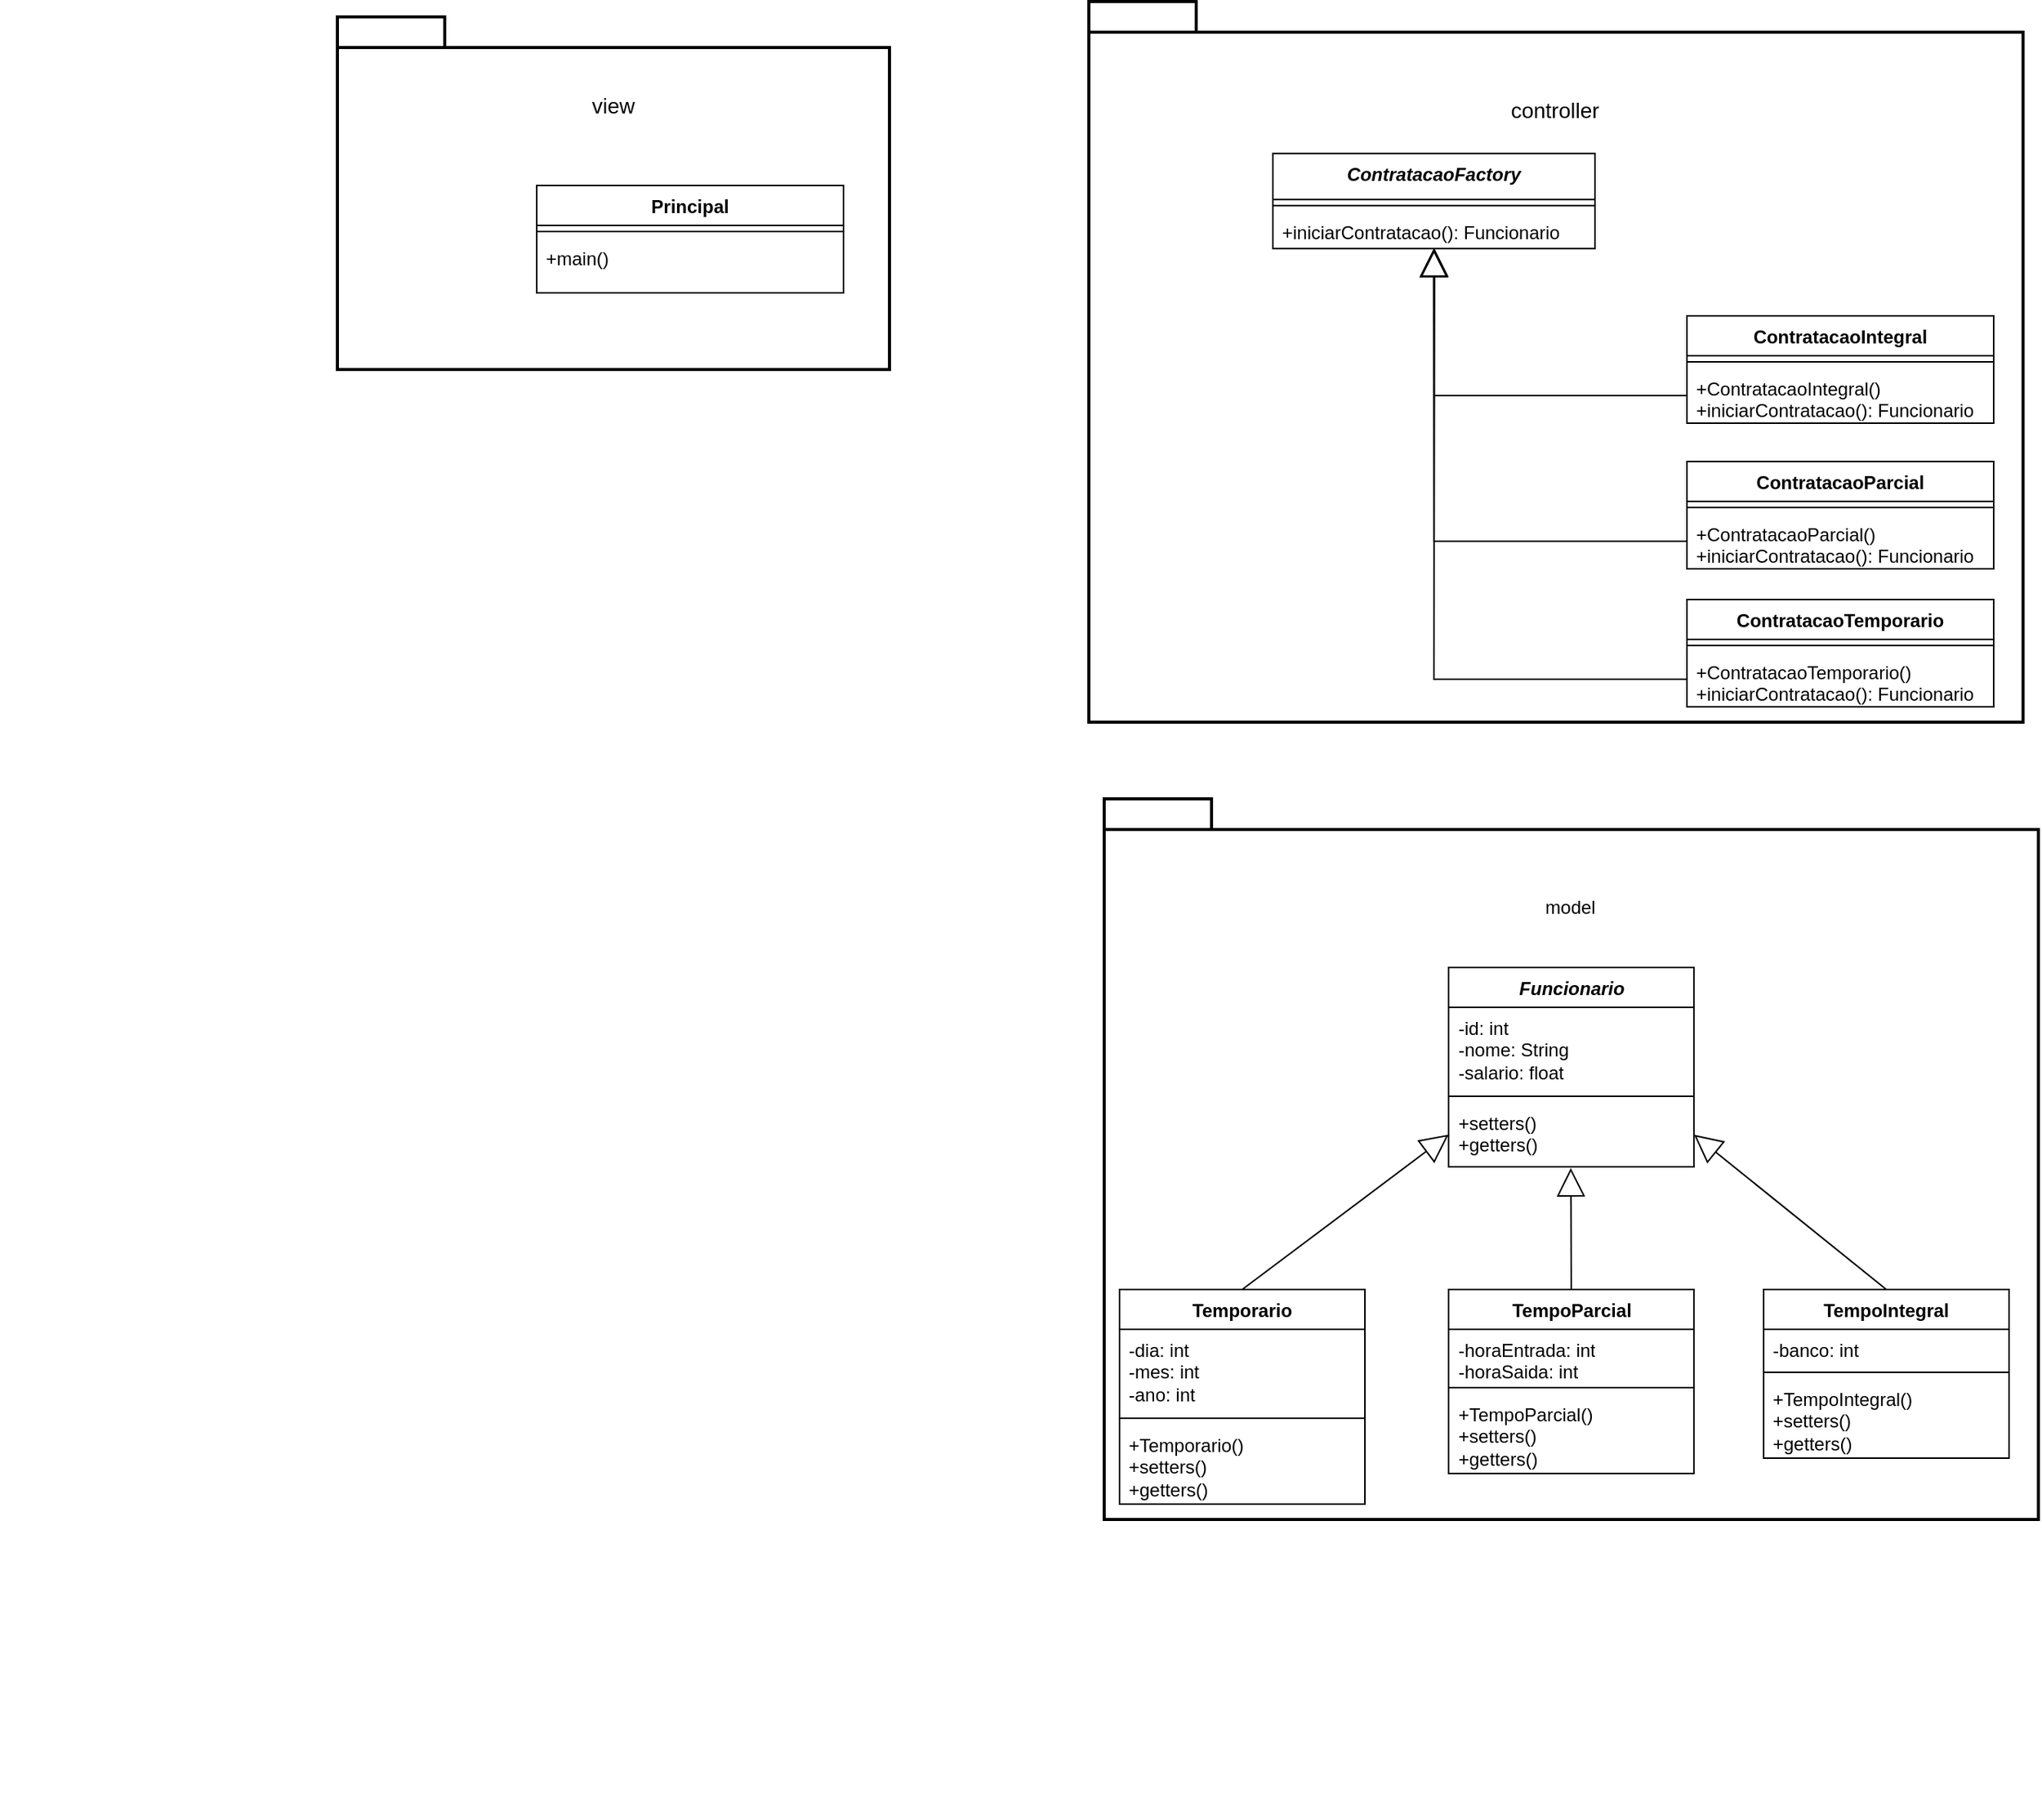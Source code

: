 <mxfile version="24.2.3" type="github">
  <diagram id="C5RBs43oDa-KdzZeNtuy" name="Page-1">
    <mxGraphModel dx="1994" dy="1749" grid="1" gridSize="10" guides="1" tooltips="1" connect="1" arrows="1" fold="1" page="1" pageScale="1" pageWidth="827" pageHeight="1169" math="0" shadow="0">
      <root>
        <mxCell id="WIyWlLk6GJQsqaUBKTNV-0" />
        <mxCell id="WIyWlLk6GJQsqaUBKTNV-1" parent="WIyWlLk6GJQsqaUBKTNV-0" />
        <mxCell id="yWQYi5Np3CBm6QukI8_1-5" value="" style="group" vertex="1" connectable="0" parent="WIyWlLk6GJQsqaUBKTNV-1">
          <mxGeometry x="170" y="-180" width="609.17" height="470" as="geometry" />
        </mxCell>
        <mxCell id="yWQYi5Np3CBm6QukI8_1-1" value="" style="shape=folder;tabWidth=70;tabHeight=20;tabPosition=left;strokeWidth=2;html=1;whiteSpace=wrap;align=center;" vertex="1" parent="yWQYi5Np3CBm6QukI8_1-5">
          <mxGeometry width="609.17" height="470" as="geometry" />
        </mxCell>
        <mxCell id="yWQYi5Np3CBm6QukI8_1-4" value="&lt;font style=&quot;font-size: 14px;&quot;&gt;c&lt;/font&gt;&lt;span style=&quot;font-size: 14px; background-color: initial;&quot;&gt;ontroller&lt;/span&gt;" style="text;html=1;align=center;verticalAlign=middle;whiteSpace=wrap;rounded=0;" vertex="1" parent="yWQYi5Np3CBm6QukI8_1-5">
          <mxGeometry x="244.376" y="42.5" width="120.417" height="56.667" as="geometry" />
        </mxCell>
        <mxCell id="yWQYi5Np3CBm6QukI8_1-7" value="&lt;i&gt;ContratacaoFactory&lt;/i&gt;" style="swimlane;fontStyle=1;align=center;verticalAlign=top;childLayout=stackLayout;horizontal=1;startSize=30;horizontalStack=0;resizeParent=1;resizeParentMax=0;resizeLast=0;collapsible=1;marginBottom=0;whiteSpace=wrap;html=1;" vertex="1" parent="yWQYi5Np3CBm6QukI8_1-5">
          <mxGeometry x="120" y="99.17" width="210" height="62" as="geometry" />
        </mxCell>
        <mxCell id="yWQYi5Np3CBm6QukI8_1-9" value="" style="line;strokeWidth=1;fillColor=none;align=left;verticalAlign=middle;spacingTop=-1;spacingLeft=3;spacingRight=3;rotatable=0;labelPosition=right;points=[];portConstraint=eastwest;strokeColor=inherit;" vertex="1" parent="yWQYi5Np3CBm6QukI8_1-7">
          <mxGeometry y="30" width="210" height="8" as="geometry" />
        </mxCell>
        <mxCell id="yWQYi5Np3CBm6QukI8_1-10" value="+iniciarContratacao(): Funcionario" style="text;strokeColor=none;fillColor=none;align=left;verticalAlign=top;spacingLeft=4;spacingRight=4;overflow=hidden;rotatable=0;points=[[0,0.5],[1,0.5]];portConstraint=eastwest;whiteSpace=wrap;html=1;" vertex="1" parent="yWQYi5Np3CBm6QukI8_1-7">
          <mxGeometry y="38" width="210" height="24" as="geometry" />
        </mxCell>
        <mxCell id="yWQYi5Np3CBm6QukI8_1-11" value="ContratacaoIntegral" style="swimlane;fontStyle=1;align=center;verticalAlign=top;childLayout=stackLayout;horizontal=1;startSize=26;horizontalStack=0;resizeParent=1;resizeParentMax=0;resizeLast=0;collapsible=1;marginBottom=0;whiteSpace=wrap;html=1;" vertex="1" parent="yWQYi5Np3CBm6QukI8_1-5">
          <mxGeometry x="390" y="205" width="200" height="70" as="geometry" />
        </mxCell>
        <mxCell id="yWQYi5Np3CBm6QukI8_1-13" value="" style="line;strokeWidth=1;fillColor=none;align=left;verticalAlign=middle;spacingTop=-1;spacingLeft=3;spacingRight=3;rotatable=0;labelPosition=right;points=[];portConstraint=eastwest;strokeColor=inherit;" vertex="1" parent="yWQYi5Np3CBm6QukI8_1-11">
          <mxGeometry y="26" width="200" height="8" as="geometry" />
        </mxCell>
        <mxCell id="yWQYi5Np3CBm6QukI8_1-14" value="&lt;div&gt;+ContratacaoIntegral()&lt;/div&gt;+iniciarContratacao(): Funcionario" style="text;strokeColor=none;fillColor=none;align=left;verticalAlign=top;spacingLeft=4;spacingRight=4;overflow=hidden;rotatable=0;points=[[0,0.5],[1,0.5]];portConstraint=eastwest;whiteSpace=wrap;html=1;" vertex="1" parent="yWQYi5Np3CBm6QukI8_1-11">
          <mxGeometry y="34" width="200" height="36" as="geometry" />
        </mxCell>
        <mxCell id="yWQYi5Np3CBm6QukI8_1-15" value="ContratacaoParcial" style="swimlane;fontStyle=1;align=center;verticalAlign=top;childLayout=stackLayout;horizontal=1;startSize=26;horizontalStack=0;resizeParent=1;resizeParentMax=0;resizeLast=0;collapsible=1;marginBottom=0;whiteSpace=wrap;html=1;" vertex="1" parent="yWQYi5Np3CBm6QukI8_1-5">
          <mxGeometry x="390" y="300" width="200" height="70" as="geometry" />
        </mxCell>
        <mxCell id="yWQYi5Np3CBm6QukI8_1-16" value="" style="line;strokeWidth=1;fillColor=none;align=left;verticalAlign=middle;spacingTop=-1;spacingLeft=3;spacingRight=3;rotatable=0;labelPosition=right;points=[];portConstraint=eastwest;strokeColor=inherit;" vertex="1" parent="yWQYi5Np3CBm6QukI8_1-15">
          <mxGeometry y="26" width="200" height="8" as="geometry" />
        </mxCell>
        <mxCell id="yWQYi5Np3CBm6QukI8_1-17" value="&lt;div&gt;+ContratacaoParcial()&lt;/div&gt;+iniciarContratacao(): Funcionario" style="text;strokeColor=none;fillColor=none;align=left;verticalAlign=top;spacingLeft=4;spacingRight=4;overflow=hidden;rotatable=0;points=[[0,0.5],[1,0.5]];portConstraint=eastwest;whiteSpace=wrap;html=1;" vertex="1" parent="yWQYi5Np3CBm6QukI8_1-15">
          <mxGeometry y="34" width="200" height="36" as="geometry" />
        </mxCell>
        <mxCell id="yWQYi5Np3CBm6QukI8_1-18" value="ContratacaoTemporario" style="swimlane;fontStyle=1;align=center;verticalAlign=top;childLayout=stackLayout;horizontal=1;startSize=26;horizontalStack=0;resizeParent=1;resizeParentMax=0;resizeLast=0;collapsible=1;marginBottom=0;whiteSpace=wrap;html=1;" vertex="1" parent="yWQYi5Np3CBm6QukI8_1-5">
          <mxGeometry x="390" y="390" width="200" height="70" as="geometry" />
        </mxCell>
        <mxCell id="yWQYi5Np3CBm6QukI8_1-19" value="" style="line;strokeWidth=1;fillColor=none;align=left;verticalAlign=middle;spacingTop=-1;spacingLeft=3;spacingRight=3;rotatable=0;labelPosition=right;points=[];portConstraint=eastwest;strokeColor=inherit;" vertex="1" parent="yWQYi5Np3CBm6QukI8_1-18">
          <mxGeometry y="26" width="200" height="8" as="geometry" />
        </mxCell>
        <mxCell id="yWQYi5Np3CBm6QukI8_1-20" value="&lt;div&gt;+ContratacaoTemporario()&lt;/div&gt;+iniciarContratacao(): Funcionario" style="text;strokeColor=none;fillColor=none;align=left;verticalAlign=top;spacingLeft=4;spacingRight=4;overflow=hidden;rotatable=0;points=[[0,0.5],[1,0.5]];portConstraint=eastwest;whiteSpace=wrap;html=1;" vertex="1" parent="yWQYi5Np3CBm6QukI8_1-18">
          <mxGeometry y="34" width="200" height="36" as="geometry" />
        </mxCell>
        <mxCell id="yWQYi5Np3CBm6QukI8_1-21" value="" style="endArrow=block;endSize=16;endFill=0;html=1;rounded=0;exitX=0;exitY=0.5;exitDx=0;exitDy=0;entryX=0.502;entryY=0.998;entryDx=0;entryDy=0;entryPerimeter=0;" edge="1" parent="yWQYi5Np3CBm6QukI8_1-5" source="yWQYi5Np3CBm6QukI8_1-20" target="yWQYi5Np3CBm6QukI8_1-10">
          <mxGeometry width="160" relative="1" as="geometry">
            <mxPoint x="190" y="360" as="sourcePoint" />
            <mxPoint x="350" y="360" as="targetPoint" />
            <Array as="points">
              <mxPoint x="225" y="442" />
            </Array>
          </mxGeometry>
        </mxCell>
        <mxCell id="yWQYi5Np3CBm6QukI8_1-22" value="" style="endArrow=block;endSize=16;endFill=0;html=1;rounded=0;exitX=0;exitY=0.5;exitDx=0;exitDy=0;entryX=0.499;entryY=1.004;entryDx=0;entryDy=0;entryPerimeter=0;" edge="1" parent="yWQYi5Np3CBm6QukI8_1-5" source="yWQYi5Np3CBm6QukI8_1-17" target="yWQYi5Np3CBm6QukI8_1-10">
          <mxGeometry width="160" relative="1" as="geometry">
            <mxPoint x="40" y="290" as="sourcePoint" />
            <mxPoint x="200" y="290" as="targetPoint" />
            <Array as="points">
              <mxPoint x="225" y="352" />
            </Array>
          </mxGeometry>
        </mxCell>
        <mxCell id="yWQYi5Np3CBm6QukI8_1-23" value="" style="endArrow=block;endSize=16;endFill=0;html=1;rounded=0;exitX=0;exitY=0.5;exitDx=0;exitDy=0;entryX=0.5;entryY=0.998;entryDx=0;entryDy=0;entryPerimeter=0;" edge="1" parent="yWQYi5Np3CBm6QukI8_1-5" source="yWQYi5Np3CBm6QukI8_1-14" target="yWQYi5Np3CBm6QukI8_1-10">
          <mxGeometry width="160" relative="1" as="geometry">
            <mxPoint x="230" y="300" as="sourcePoint" />
            <mxPoint x="390" y="300" as="targetPoint" />
            <Array as="points">
              <mxPoint x="225" y="257" />
            </Array>
          </mxGeometry>
        </mxCell>
        <mxCell id="yWQYi5Np3CBm6QukI8_1-25" value="" style="group" vertex="1" connectable="0" parent="WIyWlLk6GJQsqaUBKTNV-1">
          <mxGeometry x="-540" y="-170" width="609.17" height="470" as="geometry" />
        </mxCell>
        <mxCell id="yWQYi5Np3CBm6QukI8_1-26" value="" style="shape=folder;tabWidth=70;tabHeight=20;tabPosition=left;strokeWidth=2;html=1;whiteSpace=wrap;align=center;" vertex="1" parent="yWQYi5Np3CBm6QukI8_1-25">
          <mxGeometry x="220" width="360" height="230" as="geometry" />
        </mxCell>
        <mxCell id="yWQYi5Np3CBm6QukI8_1-27" value="&lt;span style=&quot;font-size: 14px;&quot;&gt;view&lt;/span&gt;" style="text;html=1;align=center;verticalAlign=middle;whiteSpace=wrap;rounded=0;" vertex="1" parent="yWQYi5Np3CBm6QukI8_1-25">
          <mxGeometry x="339.786" y="30" width="120.417" height="56.667" as="geometry" />
        </mxCell>
        <mxCell id="yWQYi5Np3CBm6QukI8_1-31" value="Principal" style="swimlane;fontStyle=1;align=center;verticalAlign=top;childLayout=stackLayout;horizontal=1;startSize=26;horizontalStack=0;resizeParent=1;resizeParentMax=0;resizeLast=0;collapsible=1;marginBottom=0;whiteSpace=wrap;html=1;" vertex="1" parent="yWQYi5Np3CBm6QukI8_1-25">
          <mxGeometry x="350" y="110" width="200" height="70" as="geometry" />
        </mxCell>
        <mxCell id="yWQYi5Np3CBm6QukI8_1-32" value="" style="line;strokeWidth=1;fillColor=none;align=left;verticalAlign=middle;spacingTop=-1;spacingLeft=3;spacingRight=3;rotatable=0;labelPosition=right;points=[];portConstraint=eastwest;strokeColor=inherit;" vertex="1" parent="yWQYi5Np3CBm6QukI8_1-31">
          <mxGeometry y="26" width="200" height="8" as="geometry" />
        </mxCell>
        <mxCell id="yWQYi5Np3CBm6QukI8_1-33" value="+main()" style="text;strokeColor=none;fillColor=none;align=left;verticalAlign=top;spacingLeft=4;spacingRight=4;overflow=hidden;rotatable=0;points=[[0,0.5],[1,0.5]];portConstraint=eastwest;whiteSpace=wrap;html=1;" vertex="1" parent="yWQYi5Np3CBm6QukI8_1-31">
          <mxGeometry y="34" width="200" height="36" as="geometry" />
        </mxCell>
        <mxCell id="yWQYi5Np3CBm6QukI8_1-43" value="" style="group" vertex="1" connectable="0" parent="WIyWlLk6GJQsqaUBKTNV-1">
          <mxGeometry x="180" y="340" width="609.17" height="665" as="geometry" />
        </mxCell>
        <mxCell id="yWQYi5Np3CBm6QukI8_1-44" value="" style="shape=folder;tabWidth=70;tabHeight=20;tabPosition=left;strokeWidth=2;html=1;whiteSpace=wrap;align=center;" vertex="1" parent="yWQYi5Np3CBm6QukI8_1-43">
          <mxGeometry width="609.17" height="470" as="geometry" />
        </mxCell>
        <mxCell id="yWQYi5Np3CBm6QukI8_1-45" value="model" style="text;html=1;align=center;verticalAlign=middle;whiteSpace=wrap;rounded=0;" vertex="1" parent="yWQYi5Np3CBm6QukI8_1-43">
          <mxGeometry x="244.376" y="42.5" width="120.417" height="56.667" as="geometry" />
        </mxCell>
        <mxCell id="yWQYi5Np3CBm6QukI8_1-61" value="&lt;i&gt;Funcionario&lt;/i&gt;" style="swimlane;fontStyle=1;align=center;verticalAlign=top;childLayout=stackLayout;horizontal=1;startSize=26;horizontalStack=0;resizeParent=1;resizeParentMax=0;resizeLast=0;collapsible=1;marginBottom=0;whiteSpace=wrap;html=1;" vertex="1" parent="yWQYi5Np3CBm6QukI8_1-43">
          <mxGeometry x="224.58" y="110" width="160" height="130" as="geometry" />
        </mxCell>
        <mxCell id="yWQYi5Np3CBm6QukI8_1-62" value="-id: int&lt;div&gt;-nome: String&lt;/div&gt;&lt;div&gt;-salario: float&lt;/div&gt;" style="text;strokeColor=none;fillColor=none;align=left;verticalAlign=top;spacingLeft=4;spacingRight=4;overflow=hidden;rotatable=0;points=[[0,0.5],[1,0.5]];portConstraint=eastwest;whiteSpace=wrap;html=1;" vertex="1" parent="yWQYi5Np3CBm6QukI8_1-61">
          <mxGeometry y="26" width="160" height="54" as="geometry" />
        </mxCell>
        <mxCell id="yWQYi5Np3CBm6QukI8_1-63" value="" style="line;strokeWidth=1;fillColor=none;align=left;verticalAlign=middle;spacingTop=-1;spacingLeft=3;spacingRight=3;rotatable=0;labelPosition=right;points=[];portConstraint=eastwest;strokeColor=inherit;" vertex="1" parent="yWQYi5Np3CBm6QukI8_1-61">
          <mxGeometry y="80" width="160" height="8" as="geometry" />
        </mxCell>
        <mxCell id="yWQYi5Np3CBm6QukI8_1-64" value="+setters()&lt;div&gt;+getters()&lt;/div&gt;" style="text;strokeColor=none;fillColor=none;align=left;verticalAlign=top;spacingLeft=4;spacingRight=4;overflow=hidden;rotatable=0;points=[[0,0.5],[1,0.5]];portConstraint=eastwest;whiteSpace=wrap;html=1;" vertex="1" parent="yWQYi5Np3CBm6QukI8_1-61">
          <mxGeometry y="88" width="160" height="42" as="geometry" />
        </mxCell>
        <mxCell id="yWQYi5Np3CBm6QukI8_1-65" value="TempoIntegral" style="swimlane;fontStyle=1;align=center;verticalAlign=top;childLayout=stackLayout;horizontal=1;startSize=26;horizontalStack=0;resizeParent=1;resizeParentMax=0;resizeLast=0;collapsible=1;marginBottom=0;whiteSpace=wrap;html=1;" vertex="1" parent="yWQYi5Np3CBm6QukI8_1-43">
          <mxGeometry x="430" y="320" width="160" height="110" as="geometry" />
        </mxCell>
        <mxCell id="yWQYi5Np3CBm6QukI8_1-66" value="-banco: int" style="text;strokeColor=none;fillColor=none;align=left;verticalAlign=top;spacingLeft=4;spacingRight=4;overflow=hidden;rotatable=0;points=[[0,0.5],[1,0.5]];portConstraint=eastwest;whiteSpace=wrap;html=1;" vertex="1" parent="yWQYi5Np3CBm6QukI8_1-65">
          <mxGeometry y="26" width="160" height="24" as="geometry" />
        </mxCell>
        <mxCell id="yWQYi5Np3CBm6QukI8_1-67" value="" style="line;strokeWidth=1;fillColor=none;align=left;verticalAlign=middle;spacingTop=-1;spacingLeft=3;spacingRight=3;rotatable=0;labelPosition=right;points=[];portConstraint=eastwest;strokeColor=inherit;" vertex="1" parent="yWQYi5Np3CBm6QukI8_1-65">
          <mxGeometry y="50" width="160" height="8" as="geometry" />
        </mxCell>
        <mxCell id="yWQYi5Np3CBm6QukI8_1-68" value="&lt;div&gt;+TempoIntegral()&lt;/div&gt;+setters()&lt;div&gt;+getters()&lt;/div&gt;" style="text;strokeColor=none;fillColor=none;align=left;verticalAlign=top;spacingLeft=4;spacingRight=4;overflow=hidden;rotatable=0;points=[[0,0.5],[1,0.5]];portConstraint=eastwest;whiteSpace=wrap;html=1;" vertex="1" parent="yWQYi5Np3CBm6QukI8_1-65">
          <mxGeometry y="58" width="160" height="52" as="geometry" />
        </mxCell>
        <mxCell id="yWQYi5Np3CBm6QukI8_1-70" value="TempoParcial" style="swimlane;fontStyle=1;align=center;verticalAlign=top;childLayout=stackLayout;horizontal=1;startSize=26;horizontalStack=0;resizeParent=1;resizeParentMax=0;resizeLast=0;collapsible=1;marginBottom=0;whiteSpace=wrap;html=1;" vertex="1" parent="yWQYi5Np3CBm6QukI8_1-43">
          <mxGeometry x="224.58" y="320" width="160" height="120" as="geometry" />
        </mxCell>
        <mxCell id="yWQYi5Np3CBm6QukI8_1-71" value="-horaEntrada: int&lt;div&gt;-horaSaida: int&lt;/div&gt;" style="text;strokeColor=none;fillColor=none;align=left;verticalAlign=top;spacingLeft=4;spacingRight=4;overflow=hidden;rotatable=0;points=[[0,0.5],[1,0.5]];portConstraint=eastwest;whiteSpace=wrap;html=1;" vertex="1" parent="yWQYi5Np3CBm6QukI8_1-70">
          <mxGeometry y="26" width="160" height="34" as="geometry" />
        </mxCell>
        <mxCell id="yWQYi5Np3CBm6QukI8_1-72" value="" style="line;strokeWidth=1;fillColor=none;align=left;verticalAlign=middle;spacingTop=-1;spacingLeft=3;spacingRight=3;rotatable=0;labelPosition=right;points=[];portConstraint=eastwest;strokeColor=inherit;" vertex="1" parent="yWQYi5Np3CBm6QukI8_1-70">
          <mxGeometry y="60" width="160" height="8" as="geometry" />
        </mxCell>
        <mxCell id="yWQYi5Np3CBm6QukI8_1-73" value="&lt;div&gt;+TempoParcial()&lt;/div&gt;+setters()&lt;div&gt;+getters()&lt;/div&gt;" style="text;strokeColor=none;fillColor=none;align=left;verticalAlign=top;spacingLeft=4;spacingRight=4;overflow=hidden;rotatable=0;points=[[0,0.5],[1,0.5]];portConstraint=eastwest;whiteSpace=wrap;html=1;" vertex="1" parent="yWQYi5Np3CBm6QukI8_1-70">
          <mxGeometry y="68" width="160" height="52" as="geometry" />
        </mxCell>
        <mxCell id="yWQYi5Np3CBm6QukI8_1-74" value="Temporario" style="swimlane;fontStyle=1;align=center;verticalAlign=top;childLayout=stackLayout;horizontal=1;startSize=26;horizontalStack=0;resizeParent=1;resizeParentMax=0;resizeLast=0;collapsible=1;marginBottom=0;whiteSpace=wrap;html=1;" vertex="1" parent="yWQYi5Np3CBm6QukI8_1-43">
          <mxGeometry x="10" y="320" width="160" height="140" as="geometry" />
        </mxCell>
        <mxCell id="yWQYi5Np3CBm6QukI8_1-75" value="-dia: int&lt;div&gt;-mes: int&lt;/div&gt;&lt;div&gt;-ano: int&lt;/div&gt;" style="text;strokeColor=none;fillColor=none;align=left;verticalAlign=top;spacingLeft=4;spacingRight=4;overflow=hidden;rotatable=0;points=[[0,0.5],[1,0.5]];portConstraint=eastwest;whiteSpace=wrap;html=1;" vertex="1" parent="yWQYi5Np3CBm6QukI8_1-74">
          <mxGeometry y="26" width="160" height="54" as="geometry" />
        </mxCell>
        <mxCell id="yWQYi5Np3CBm6QukI8_1-76" value="" style="line;strokeWidth=1;fillColor=none;align=left;verticalAlign=middle;spacingTop=-1;spacingLeft=3;spacingRight=3;rotatable=0;labelPosition=right;points=[];portConstraint=eastwest;strokeColor=inherit;" vertex="1" parent="yWQYi5Np3CBm6QukI8_1-74">
          <mxGeometry y="80" width="160" height="8" as="geometry" />
        </mxCell>
        <mxCell id="yWQYi5Np3CBm6QukI8_1-77" value="&lt;div&gt;+Temporario()&lt;/div&gt;+setters()&lt;div&gt;+getters()&lt;/div&gt;" style="text;strokeColor=none;fillColor=none;align=left;verticalAlign=top;spacingLeft=4;spacingRight=4;overflow=hidden;rotatable=0;points=[[0,0.5],[1,0.5]];portConstraint=eastwest;whiteSpace=wrap;html=1;" vertex="1" parent="yWQYi5Np3CBm6QukI8_1-74">
          <mxGeometry y="88" width="160" height="52" as="geometry" />
        </mxCell>
        <mxCell id="yWQYi5Np3CBm6QukI8_1-78" value="" style="endArrow=block;endSize=16;endFill=0;html=1;rounded=0;exitX=0.5;exitY=0;exitDx=0;exitDy=0;entryX=0;entryY=0.5;entryDx=0;entryDy=0;" edge="1" parent="yWQYi5Np3CBm6QukI8_1-43" source="yWQYi5Np3CBm6QukI8_1-74" target="yWQYi5Np3CBm6QukI8_1-64">
          <mxGeometry width="160" relative="1" as="geometry">
            <mxPoint x="190" y="350" as="sourcePoint" />
            <mxPoint x="350" y="350" as="targetPoint" />
          </mxGeometry>
        </mxCell>
        <mxCell id="yWQYi5Np3CBm6QukI8_1-79" value="" style="endArrow=block;endSize=16;endFill=0;html=1;rounded=0;exitX=0.5;exitY=0;exitDx=0;exitDy=0;entryX=0.498;entryY=1.019;entryDx=0;entryDy=0;entryPerimeter=0;" edge="1" parent="yWQYi5Np3CBm6QukI8_1-43" source="yWQYi5Np3CBm6QukI8_1-70" target="yWQYi5Np3CBm6QukI8_1-64">
          <mxGeometry width="160" relative="1" as="geometry">
            <mxPoint x="190" y="350" as="sourcePoint" />
            <mxPoint x="350" y="350" as="targetPoint" />
          </mxGeometry>
        </mxCell>
        <mxCell id="yWQYi5Np3CBm6QukI8_1-80" value="" style="endArrow=block;endSize=16;endFill=0;html=1;rounded=0;exitX=0.5;exitY=0;exitDx=0;exitDy=0;entryX=1;entryY=0.5;entryDx=0;entryDy=0;" edge="1" parent="yWQYi5Np3CBm6QukI8_1-43" source="yWQYi5Np3CBm6QukI8_1-65" target="yWQYi5Np3CBm6QukI8_1-64">
          <mxGeometry width="160" relative="1" as="geometry">
            <mxPoint x="190" y="350" as="sourcePoint" />
            <mxPoint x="350" y="350" as="targetPoint" />
          </mxGeometry>
        </mxCell>
      </root>
    </mxGraphModel>
  </diagram>
</mxfile>
